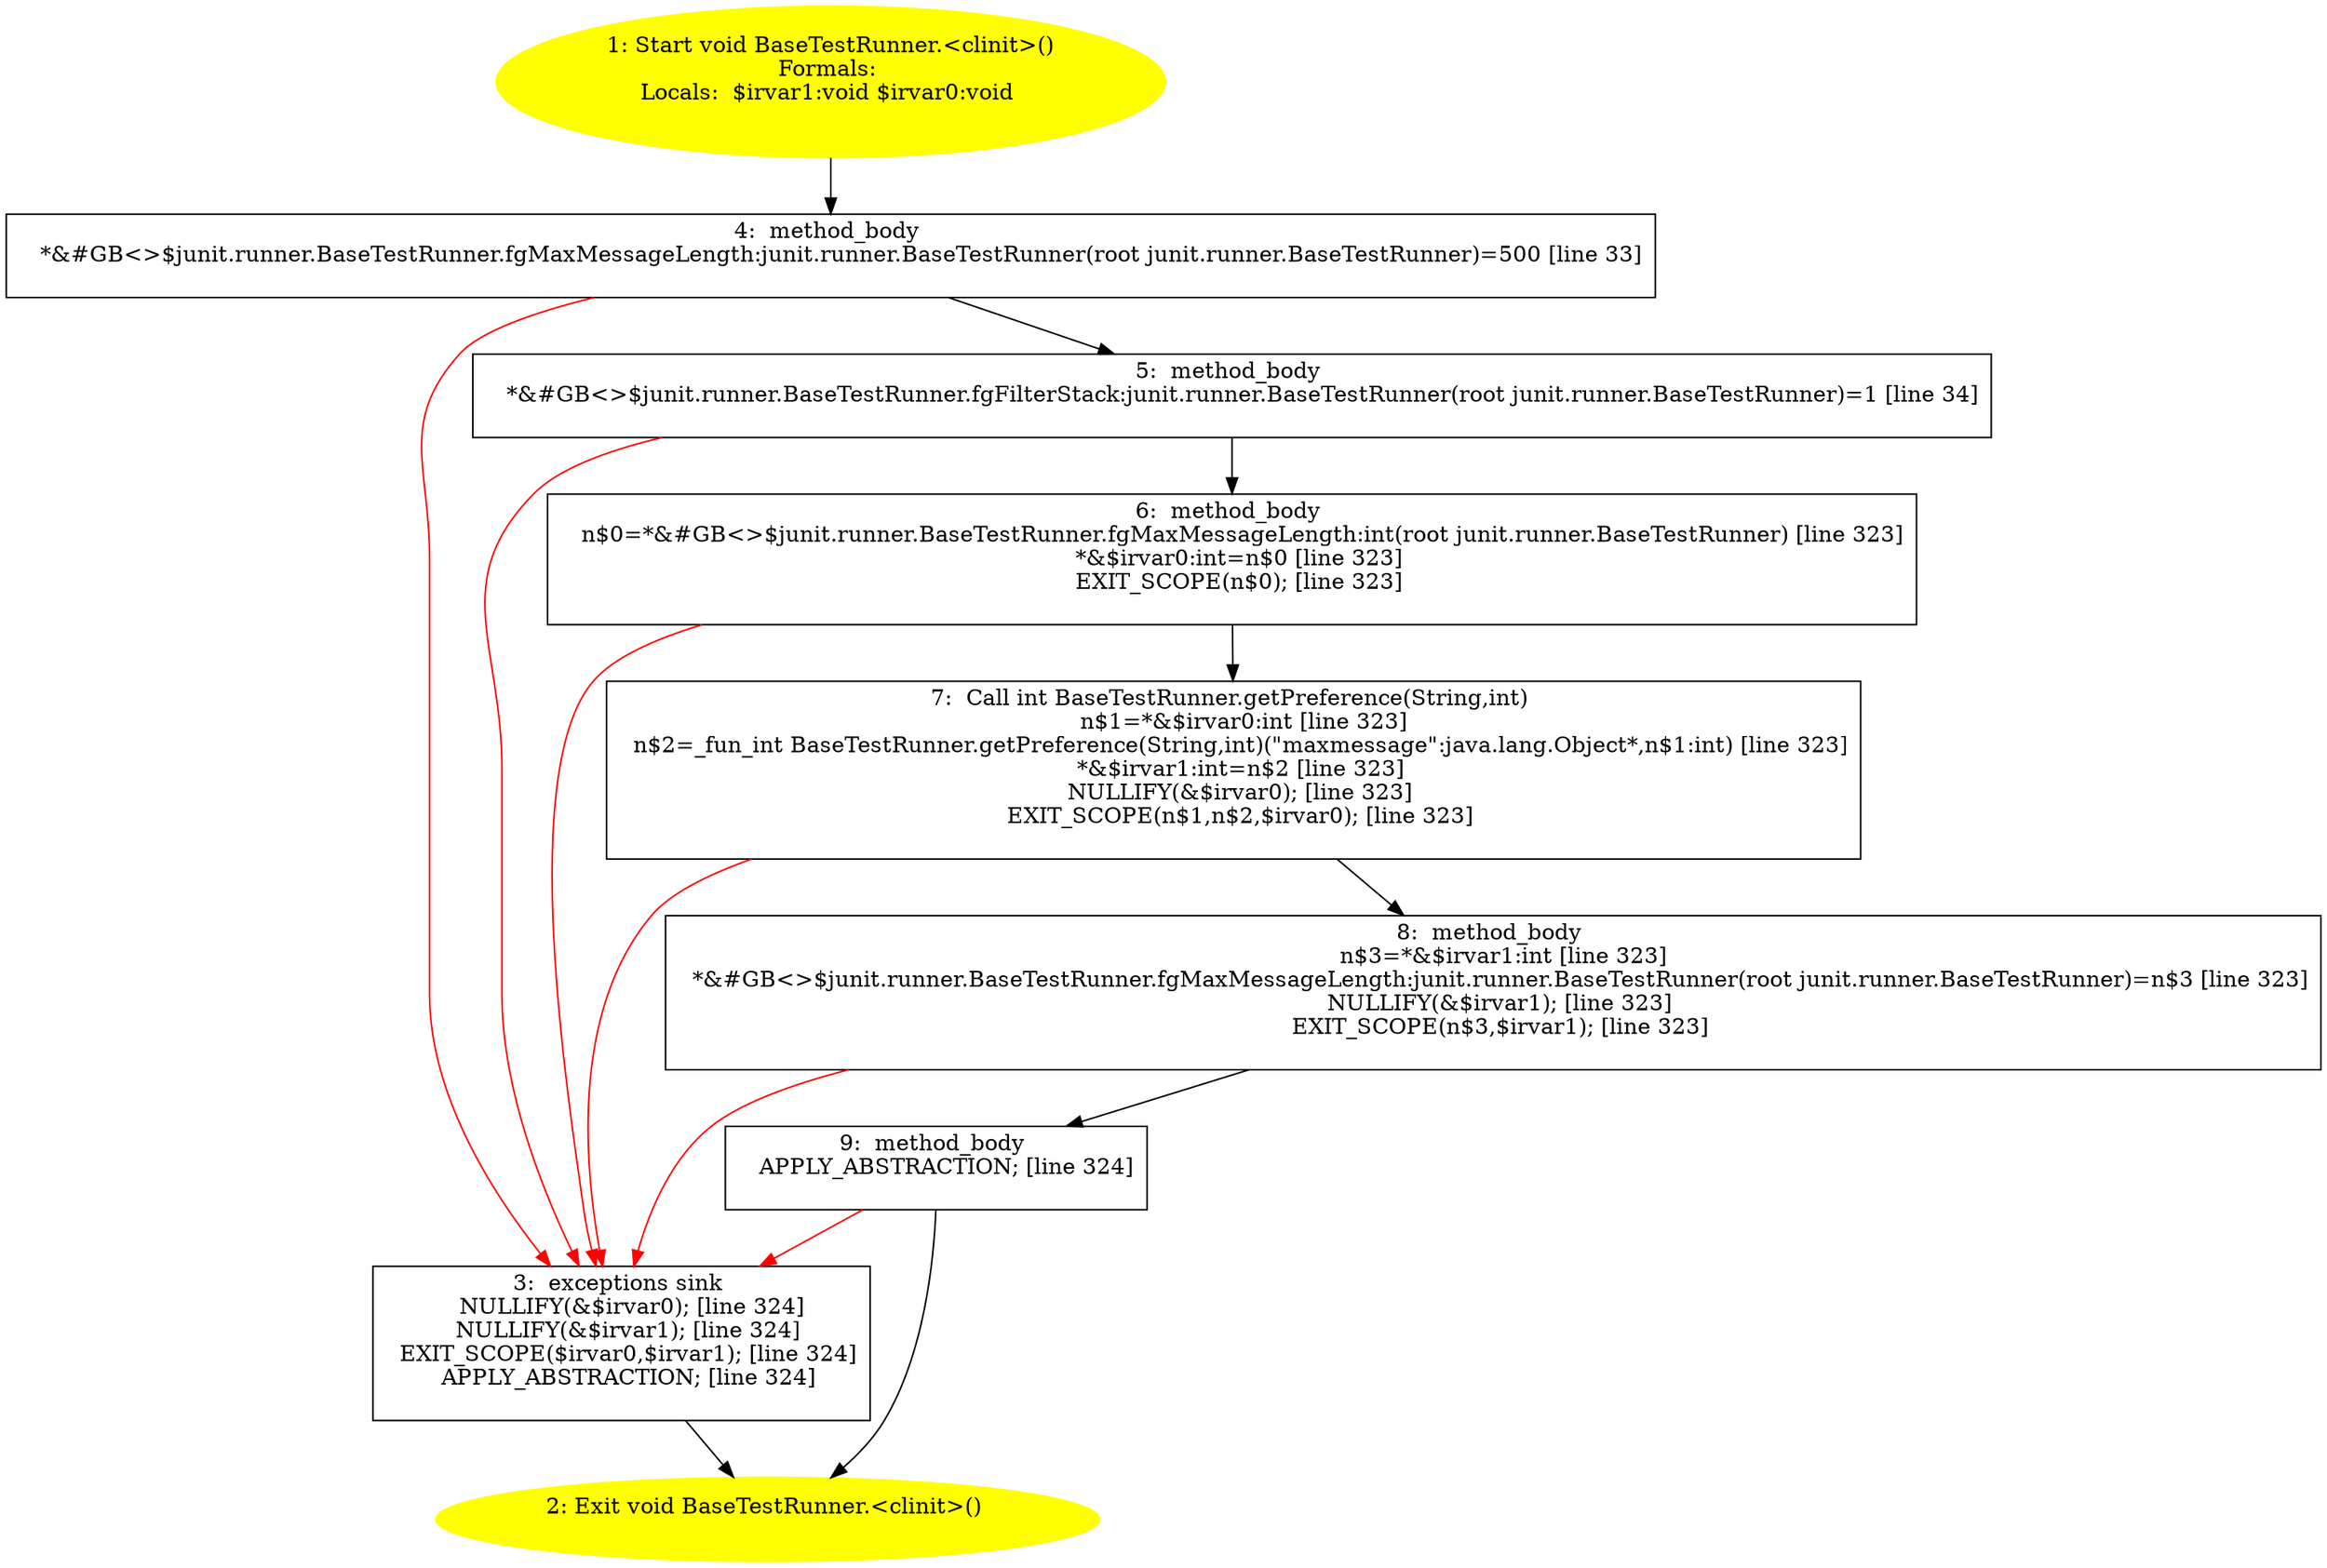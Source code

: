 /* @generated */
digraph cfg {
"junit.runner.BaseTestRunner.<clinit>():void.56c3e09d11c396f5d1e24e236761bb01_1" [label="1: Start void BaseTestRunner.<clinit>()\nFormals: \nLocals:  $irvar1:void $irvar0:void \n  " color=yellow style=filled]
	

	 "junit.runner.BaseTestRunner.<clinit>():void.56c3e09d11c396f5d1e24e236761bb01_1" -> "junit.runner.BaseTestRunner.<clinit>():void.56c3e09d11c396f5d1e24e236761bb01_4" ;
"junit.runner.BaseTestRunner.<clinit>():void.56c3e09d11c396f5d1e24e236761bb01_2" [label="2: Exit void BaseTestRunner.<clinit>() \n  " color=yellow style=filled]
	

"junit.runner.BaseTestRunner.<clinit>():void.56c3e09d11c396f5d1e24e236761bb01_3" [label="3:  exceptions sink \n   NULLIFY(&$irvar0); [line 324]\n  NULLIFY(&$irvar1); [line 324]\n  EXIT_SCOPE($irvar0,$irvar1); [line 324]\n  APPLY_ABSTRACTION; [line 324]\n " shape="box"]
	

	 "junit.runner.BaseTestRunner.<clinit>():void.56c3e09d11c396f5d1e24e236761bb01_3" -> "junit.runner.BaseTestRunner.<clinit>():void.56c3e09d11c396f5d1e24e236761bb01_2" ;
"junit.runner.BaseTestRunner.<clinit>():void.56c3e09d11c396f5d1e24e236761bb01_4" [label="4:  method_body \n   *&#GB<>$junit.runner.BaseTestRunner.fgMaxMessageLength:junit.runner.BaseTestRunner(root junit.runner.BaseTestRunner)=500 [line 33]\n " shape="box"]
	

	 "junit.runner.BaseTestRunner.<clinit>():void.56c3e09d11c396f5d1e24e236761bb01_4" -> "junit.runner.BaseTestRunner.<clinit>():void.56c3e09d11c396f5d1e24e236761bb01_5" ;
	 "junit.runner.BaseTestRunner.<clinit>():void.56c3e09d11c396f5d1e24e236761bb01_4" -> "junit.runner.BaseTestRunner.<clinit>():void.56c3e09d11c396f5d1e24e236761bb01_3" [color="red" ];
"junit.runner.BaseTestRunner.<clinit>():void.56c3e09d11c396f5d1e24e236761bb01_5" [label="5:  method_body \n   *&#GB<>$junit.runner.BaseTestRunner.fgFilterStack:junit.runner.BaseTestRunner(root junit.runner.BaseTestRunner)=1 [line 34]\n " shape="box"]
	

	 "junit.runner.BaseTestRunner.<clinit>():void.56c3e09d11c396f5d1e24e236761bb01_5" -> "junit.runner.BaseTestRunner.<clinit>():void.56c3e09d11c396f5d1e24e236761bb01_6" ;
	 "junit.runner.BaseTestRunner.<clinit>():void.56c3e09d11c396f5d1e24e236761bb01_5" -> "junit.runner.BaseTestRunner.<clinit>():void.56c3e09d11c396f5d1e24e236761bb01_3" [color="red" ];
"junit.runner.BaseTestRunner.<clinit>():void.56c3e09d11c396f5d1e24e236761bb01_6" [label="6:  method_body \n   n$0=*&#GB<>$junit.runner.BaseTestRunner.fgMaxMessageLength:int(root junit.runner.BaseTestRunner) [line 323]\n  *&$irvar0:int=n$0 [line 323]\n  EXIT_SCOPE(n$0); [line 323]\n " shape="box"]
	

	 "junit.runner.BaseTestRunner.<clinit>():void.56c3e09d11c396f5d1e24e236761bb01_6" -> "junit.runner.BaseTestRunner.<clinit>():void.56c3e09d11c396f5d1e24e236761bb01_7" ;
	 "junit.runner.BaseTestRunner.<clinit>():void.56c3e09d11c396f5d1e24e236761bb01_6" -> "junit.runner.BaseTestRunner.<clinit>():void.56c3e09d11c396f5d1e24e236761bb01_3" [color="red" ];
"junit.runner.BaseTestRunner.<clinit>():void.56c3e09d11c396f5d1e24e236761bb01_7" [label="7:  Call int BaseTestRunner.getPreference(String,int) \n   n$1=*&$irvar0:int [line 323]\n  n$2=_fun_int BaseTestRunner.getPreference(String,int)(\"maxmessage\":java.lang.Object*,n$1:int) [line 323]\n  *&$irvar1:int=n$2 [line 323]\n  NULLIFY(&$irvar0); [line 323]\n  EXIT_SCOPE(n$1,n$2,$irvar0); [line 323]\n " shape="box"]
	

	 "junit.runner.BaseTestRunner.<clinit>():void.56c3e09d11c396f5d1e24e236761bb01_7" -> "junit.runner.BaseTestRunner.<clinit>():void.56c3e09d11c396f5d1e24e236761bb01_8" ;
	 "junit.runner.BaseTestRunner.<clinit>():void.56c3e09d11c396f5d1e24e236761bb01_7" -> "junit.runner.BaseTestRunner.<clinit>():void.56c3e09d11c396f5d1e24e236761bb01_3" [color="red" ];
"junit.runner.BaseTestRunner.<clinit>():void.56c3e09d11c396f5d1e24e236761bb01_8" [label="8:  method_body \n   n$3=*&$irvar1:int [line 323]\n  *&#GB<>$junit.runner.BaseTestRunner.fgMaxMessageLength:junit.runner.BaseTestRunner(root junit.runner.BaseTestRunner)=n$3 [line 323]\n  NULLIFY(&$irvar1); [line 323]\n  EXIT_SCOPE(n$3,$irvar1); [line 323]\n " shape="box"]
	

	 "junit.runner.BaseTestRunner.<clinit>():void.56c3e09d11c396f5d1e24e236761bb01_8" -> "junit.runner.BaseTestRunner.<clinit>():void.56c3e09d11c396f5d1e24e236761bb01_9" ;
	 "junit.runner.BaseTestRunner.<clinit>():void.56c3e09d11c396f5d1e24e236761bb01_8" -> "junit.runner.BaseTestRunner.<clinit>():void.56c3e09d11c396f5d1e24e236761bb01_3" [color="red" ];
"junit.runner.BaseTestRunner.<clinit>():void.56c3e09d11c396f5d1e24e236761bb01_9" [label="9:  method_body \n   APPLY_ABSTRACTION; [line 324]\n " shape="box"]
	

	 "junit.runner.BaseTestRunner.<clinit>():void.56c3e09d11c396f5d1e24e236761bb01_9" -> "junit.runner.BaseTestRunner.<clinit>():void.56c3e09d11c396f5d1e24e236761bb01_2" ;
	 "junit.runner.BaseTestRunner.<clinit>():void.56c3e09d11c396f5d1e24e236761bb01_9" -> "junit.runner.BaseTestRunner.<clinit>():void.56c3e09d11c396f5d1e24e236761bb01_3" [color="red" ];
}
